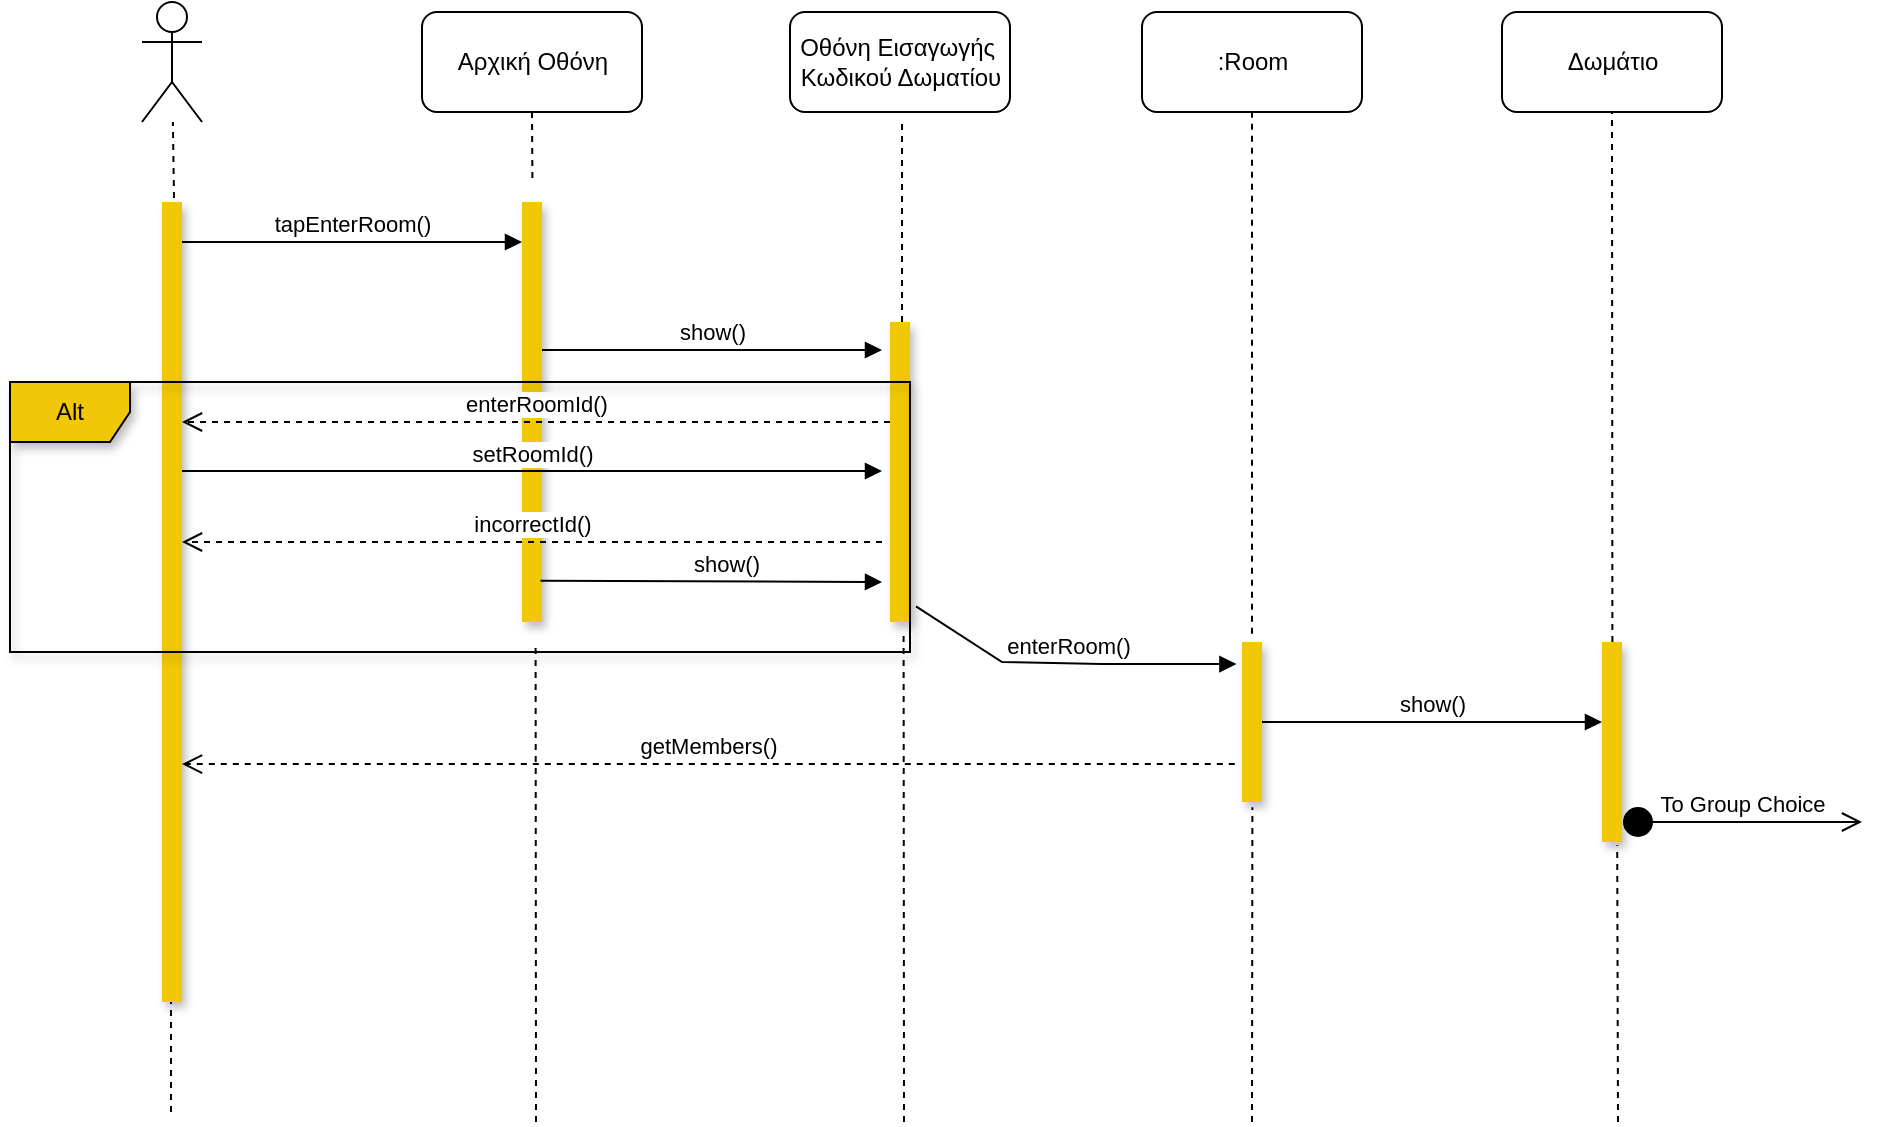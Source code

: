 <mxfile version="18.0.5" type="device"><diagram id="nGH1iRxEBhMRE1kEigb5" name="Page-1"><mxGraphModel dx="1597" dy="891" grid="1" gridSize="10" guides="1" tooltips="1" connect="1" arrows="1" fold="1" page="1" pageScale="1" pageWidth="1169" pageHeight="827" math="0" shadow="0"><root><mxCell id="0"/><mxCell id="1" parent="0"/><mxCell id="WHAknwZfYUfg1AYt9ADG-1" value="" style="shape=umlActor;verticalLabelPosition=bottom;verticalAlign=top;html=1;" parent="1" vertex="1"><mxGeometry x="90" y="40" width="30" height="60" as="geometry"/></mxCell><mxCell id="WHAknwZfYUfg1AYt9ADG-2" value="" style="html=1;points=[];perimeter=orthogonalPerimeter;fillColor=#F0C808;strokeColor=none;rounded=0;shadow=1;" parent="1" vertex="1"><mxGeometry x="100" y="140" width="10" height="400" as="geometry"/></mxCell><mxCell id="WHAknwZfYUfg1AYt9ADG-5" value="" style="endArrow=none;dashed=1;html=1;rounded=0;exitX=0.6;exitY=-0.005;exitDx=0;exitDy=0;exitPerimeter=0;" parent="1" source="WHAknwZfYUfg1AYt9ADG-2" target="WHAknwZfYUfg1AYt9ADG-1" edge="1"><mxGeometry width="50" height="50" relative="1" as="geometry"><mxPoint x="390" y="320" as="sourcePoint"/><mxPoint x="100" y="130" as="targetPoint"/></mxGeometry></mxCell><mxCell id="WHAknwZfYUfg1AYt9ADG-9" value="Αρχική Οθόνη" style="html=1;fillColor=#FFFFFF;rounded=1;glass=0;shadow=0;sketch=0;" parent="1" vertex="1"><mxGeometry x="230" y="45" width="110" height="50" as="geometry"/></mxCell><mxCell id="WHAknwZfYUfg1AYt9ADG-11" value="" style="html=1;points=[];perimeter=orthogonalPerimeter;rounded=0;shadow=1;glass=0;sketch=0;fillColor=#F0C808;strokeColor=none;" parent="1" vertex="1"><mxGeometry x="280" y="140" width="10" height="210" as="geometry"/></mxCell><mxCell id="WHAknwZfYUfg1AYt9ADG-13" value="" style="endArrow=none;dashed=1;html=1;rounded=0;entryX=0.5;entryY=1;entryDx=0;entryDy=0;exitX=0.52;exitY=-0.057;exitDx=0;exitDy=0;exitPerimeter=0;" parent="1" source="WHAknwZfYUfg1AYt9ADG-11" target="WHAknwZfYUfg1AYt9ADG-9" edge="1"><mxGeometry width="50" height="50" relative="1" as="geometry"><mxPoint x="250" y="150" as="sourcePoint"/><mxPoint x="300" y="100" as="targetPoint"/></mxGeometry></mxCell><mxCell id="WHAknwZfYUfg1AYt9ADG-14" value="Οθόνη Εισαγωγής&amp;nbsp;&lt;br&gt;Κωδικού Δωματίου" style="html=1;rounded=1;shadow=0;glass=0;sketch=0;fillColor=#FFFFFF;" parent="1" vertex="1"><mxGeometry x="414" y="45" width="110" height="50" as="geometry"/></mxCell><mxCell id="WHAknwZfYUfg1AYt9ADG-15" value="" style="html=1;points=[];perimeter=orthogonalPerimeter;rounded=0;shadow=1;glass=0;sketch=0;fillColor=#F0C808;strokeColor=none;" parent="1" vertex="1"><mxGeometry x="464" y="200" width="10" height="150" as="geometry"/></mxCell><mxCell id="WHAknwZfYUfg1AYt9ADG-16" value="" style="endArrow=none;dashed=1;html=1;rounded=0;" parent="1" edge="1"><mxGeometry width="50" height="50" relative="1" as="geometry"><mxPoint x="470" y="200" as="sourcePoint"/><mxPoint x="470" y="100" as="targetPoint"/></mxGeometry></mxCell><mxCell id="WHAknwZfYUfg1AYt9ADG-17" value=":Room" style="html=1;rounded=1;shadow=0;glass=0;sketch=0;fillColor=#FFFFFF;" parent="1" vertex="1"><mxGeometry x="590" y="45" width="110" height="50" as="geometry"/></mxCell><mxCell id="WHAknwZfYUfg1AYt9ADG-18" value="tapEnterRoom()" style="html=1;verticalAlign=bottom;endArrow=block;rounded=0;" parent="1" edge="1"><mxGeometry width="80" relative="1" as="geometry"><mxPoint x="110" y="160" as="sourcePoint"/><mxPoint x="280" y="160" as="targetPoint"/></mxGeometry></mxCell><mxCell id="WHAknwZfYUfg1AYt9ADG-20" value="show()" style="html=1;verticalAlign=bottom;endArrow=block;rounded=0;" parent="1" edge="1"><mxGeometry width="80" relative="1" as="geometry"><mxPoint x="290" y="214" as="sourcePoint"/><mxPoint x="460" y="214" as="targetPoint"/></mxGeometry></mxCell><mxCell id="WHAknwZfYUfg1AYt9ADG-21" value="enterRoomId()" style="html=1;verticalAlign=bottom;endArrow=open;dashed=1;endSize=8;rounded=0;" parent="1" edge="1"><mxGeometry relative="1" as="geometry"><mxPoint x="464" y="250" as="sourcePoint"/><mxPoint x="110" y="250" as="targetPoint"/></mxGeometry></mxCell><mxCell id="WHAknwZfYUfg1AYt9ADG-22" value="setRoomId()" style="html=1;verticalAlign=bottom;endArrow=block;rounded=0;" parent="1" edge="1"><mxGeometry width="80" relative="1" as="geometry"><mxPoint x="110" y="274.5" as="sourcePoint"/><mxPoint x="460" y="274.5" as="targetPoint"/></mxGeometry></mxCell><mxCell id="WHAknwZfYUfg1AYt9ADG-23" value="" style="endArrow=none;dashed=1;html=1;rounded=0;entryX=0.68;entryY=1.048;entryDx=0;entryDy=0;entryPerimeter=0;" parent="1" target="WHAknwZfYUfg1AYt9ADG-11" edge="1"><mxGeometry width="50" height="50" relative="1" as="geometry"><mxPoint x="287" y="600" as="sourcePoint"/><mxPoint x="285" y="230" as="targetPoint"/></mxGeometry></mxCell><mxCell id="WHAknwZfYUfg1AYt9ADG-24" value="" style="endArrow=none;dashed=1;html=1;rounded=0;entryX=0.68;entryY=1.038;entryDx=0;entryDy=0;entryPerimeter=0;" parent="1" target="WHAknwZfYUfg1AYt9ADG-15" edge="1"><mxGeometry width="50" height="50" relative="1" as="geometry"><mxPoint x="471" y="600" as="sourcePoint"/><mxPoint x="470" y="310" as="targetPoint"/></mxGeometry></mxCell><mxCell id="WHAknwZfYUfg1AYt9ADG-25" value="" style="endArrow=none;dashed=1;html=1;rounded=0;" parent="1" edge="1"><mxGeometry width="50" height="50" relative="1" as="geometry"><mxPoint x="104.5" y="595" as="sourcePoint"/><mxPoint x="104.5" y="540" as="targetPoint"/></mxGeometry></mxCell><mxCell id="WHAknwZfYUfg1AYt9ADG-26" value="Δωμάτιο" style="html=1;rounded=1;shadow=0;glass=0;sketch=0;fillColor=#FFFFFF;" parent="1" vertex="1"><mxGeometry x="770" y="45" width="110" height="50" as="geometry"/></mxCell><mxCell id="WHAknwZfYUfg1AYt9ADG-27" value="enterRoom()" style="html=1;verticalAlign=bottom;endArrow=block;rounded=0;exitX=1.3;exitY=0.948;exitDx=0;exitDy=0;exitPerimeter=0;entryX=-0.28;entryY=0.138;entryDx=0;entryDy=0;entryPerimeter=0;" parent="1" source="WHAknwZfYUfg1AYt9ADG-15" target="WHAknwZfYUfg1AYt9ADG-32" edge="1"><mxGeometry width="80" relative="1" as="geometry"><mxPoint x="480" y="265" as="sourcePoint"/><mxPoint x="610" y="265" as="targetPoint"/><Array as="points"><mxPoint x="520" y="370"/><mxPoint x="570" y="371"/></Array></mxGeometry></mxCell><mxCell id="WHAknwZfYUfg1AYt9ADG-28" value="" style="html=1;points=[];perimeter=orthogonalPerimeter;rounded=0;shadow=1;glass=0;sketch=0;fillColor=#F0C808;strokeColor=none;" parent="1" vertex="1"><mxGeometry x="820" y="360" width="10" height="100" as="geometry"/></mxCell><mxCell id="WHAknwZfYUfg1AYt9ADG-29" value="" style="endArrow=none;dashed=1;html=1;rounded=0;exitX=0.52;exitY=0;exitDx=0;exitDy=0;exitPerimeter=0;entryX=0.5;entryY=1;entryDx=0;entryDy=0;" parent="1" source="WHAknwZfYUfg1AYt9ADG-28" target="WHAknwZfYUfg1AYt9ADG-26" edge="1"><mxGeometry width="50" height="50" relative="1" as="geometry"><mxPoint x="780" y="160" as="sourcePoint"/><mxPoint x="825" y="100" as="targetPoint"/></mxGeometry></mxCell><mxCell id="WHAknwZfYUfg1AYt9ADG-30" value="show()" style="html=1;verticalAlign=bottom;endArrow=block;rounded=0;exitX=1;exitY=0.5;exitDx=0;exitDy=0;exitPerimeter=0;" parent="1" source="WHAknwZfYUfg1AYt9ADG-32" target="WHAknwZfYUfg1AYt9ADG-28" edge="1"><mxGeometry width="80" relative="1" as="geometry"><mxPoint x="740" y="264.5" as="sourcePoint"/><mxPoint x="820" y="264.5" as="targetPoint"/></mxGeometry></mxCell><mxCell id="WHAknwZfYUfg1AYt9ADG-31" value="" style="endArrow=none;dashed=1;html=1;rounded=0;entryX=0.76;entryY=1.016;entryDx=0;entryDy=0;entryPerimeter=0;" parent="1" target="WHAknwZfYUfg1AYt9ADG-28" edge="1"><mxGeometry width="50" height="50" relative="1" as="geometry"><mxPoint x="828" y="600" as="sourcePoint"/><mxPoint x="830" y="330" as="targetPoint"/></mxGeometry></mxCell><mxCell id="WHAknwZfYUfg1AYt9ADG-32" value="" style="html=1;points=[];perimeter=orthogonalPerimeter;rounded=0;shadow=1;glass=0;sketch=0;fillColor=#F0C808;strokeColor=none;" parent="1" vertex="1"><mxGeometry x="640" y="360" width="10" height="80" as="geometry"/></mxCell><mxCell id="WHAknwZfYUfg1AYt9ADG-33" value="" style="endArrow=none;dashed=1;html=1;rounded=0;entryX=0.5;entryY=1;entryDx=0;entryDy=0;exitX=0.5;exitY=-0.052;exitDx=0;exitDy=0;exitPerimeter=0;" parent="1" source="WHAknwZfYUfg1AYt9ADG-32" target="WHAknwZfYUfg1AYt9ADG-17" edge="1"><mxGeometry width="50" height="50" relative="1" as="geometry"><mxPoint x="685" y="330" as="sourcePoint"/><mxPoint x="690" y="290" as="targetPoint"/></mxGeometry></mxCell><mxCell id="WHAknwZfYUfg1AYt9ADG-34" value="" style="endArrow=none;dashed=1;html=1;rounded=0;entryX=0.52;entryY=1.033;entryDx=0;entryDy=0;entryPerimeter=0;" parent="1" target="WHAknwZfYUfg1AYt9ADG-32" edge="1"><mxGeometry width="50" height="50" relative="1" as="geometry"><mxPoint x="645" y="600" as="sourcePoint"/><mxPoint x="650" y="430" as="targetPoint"/></mxGeometry></mxCell><mxCell id="WHAknwZfYUfg1AYt9ADG-35" value="To Group Choice" style="html=1;verticalAlign=bottom;startArrow=circle;startFill=1;endArrow=open;startSize=6;endSize=8;rounded=0;" parent="1" edge="1"><mxGeometry width="80" relative="1" as="geometry"><mxPoint x="830" y="450" as="sourcePoint"/><mxPoint x="950" y="450" as="targetPoint"/><Array as="points"><mxPoint x="890" y="450"/></Array><mxPoint as="offset"/></mxGeometry></mxCell><mxCell id="WHAknwZfYUfg1AYt9ADG-38" value="getMembers()" style="html=1;verticalAlign=bottom;endArrow=open;dashed=1;endSize=8;rounded=0;exitX=-0.36;exitY=0.763;exitDx=0;exitDy=0;exitPerimeter=0;" parent="1" source="WHAknwZfYUfg1AYt9ADG-32" target="WHAknwZfYUfg1AYt9ADG-2" edge="1"><mxGeometry relative="1" as="geometry"><mxPoint x="680" y="369.5" as="sourcePoint"/><mxPoint x="110" y="370" as="targetPoint"/></mxGeometry></mxCell><mxCell id="WHAknwZfYUfg1AYt9ADG-39" value="Alt" style="shape=umlFrame;whiteSpace=wrap;html=1;rounded=0;shadow=1;glass=0;sketch=0;fillColor=#F0C808;" parent="1" vertex="1"><mxGeometry x="24" y="230" width="450" height="135" as="geometry"/></mxCell><mxCell id="WHAknwZfYUfg1AYt9ADG-41" value="incorrectId()" style="html=1;verticalAlign=bottom;endArrow=open;dashed=1;endSize=8;rounded=0;" parent="1" target="WHAknwZfYUfg1AYt9ADG-2" edge="1"><mxGeometry relative="1" as="geometry"><mxPoint x="460" y="310" as="sourcePoint"/><mxPoint x="380" y="290" as="targetPoint"/></mxGeometry></mxCell><mxCell id="WHAknwZfYUfg1AYt9ADG-42" value="show()" style="html=1;verticalAlign=bottom;endArrow=block;rounded=0;exitX=0.92;exitY=0.902;exitDx=0;exitDy=0;exitPerimeter=0;" parent="1" source="WHAknwZfYUfg1AYt9ADG-11" edge="1"><mxGeometry x="0.086" width="80" relative="1" as="geometry"><mxPoint x="300" y="330" as="sourcePoint"/><mxPoint x="460" y="330" as="targetPoint"/><Array as="points"/><mxPoint as="offset"/></mxGeometry></mxCell></root></mxGraphModel></diagram></mxfile>